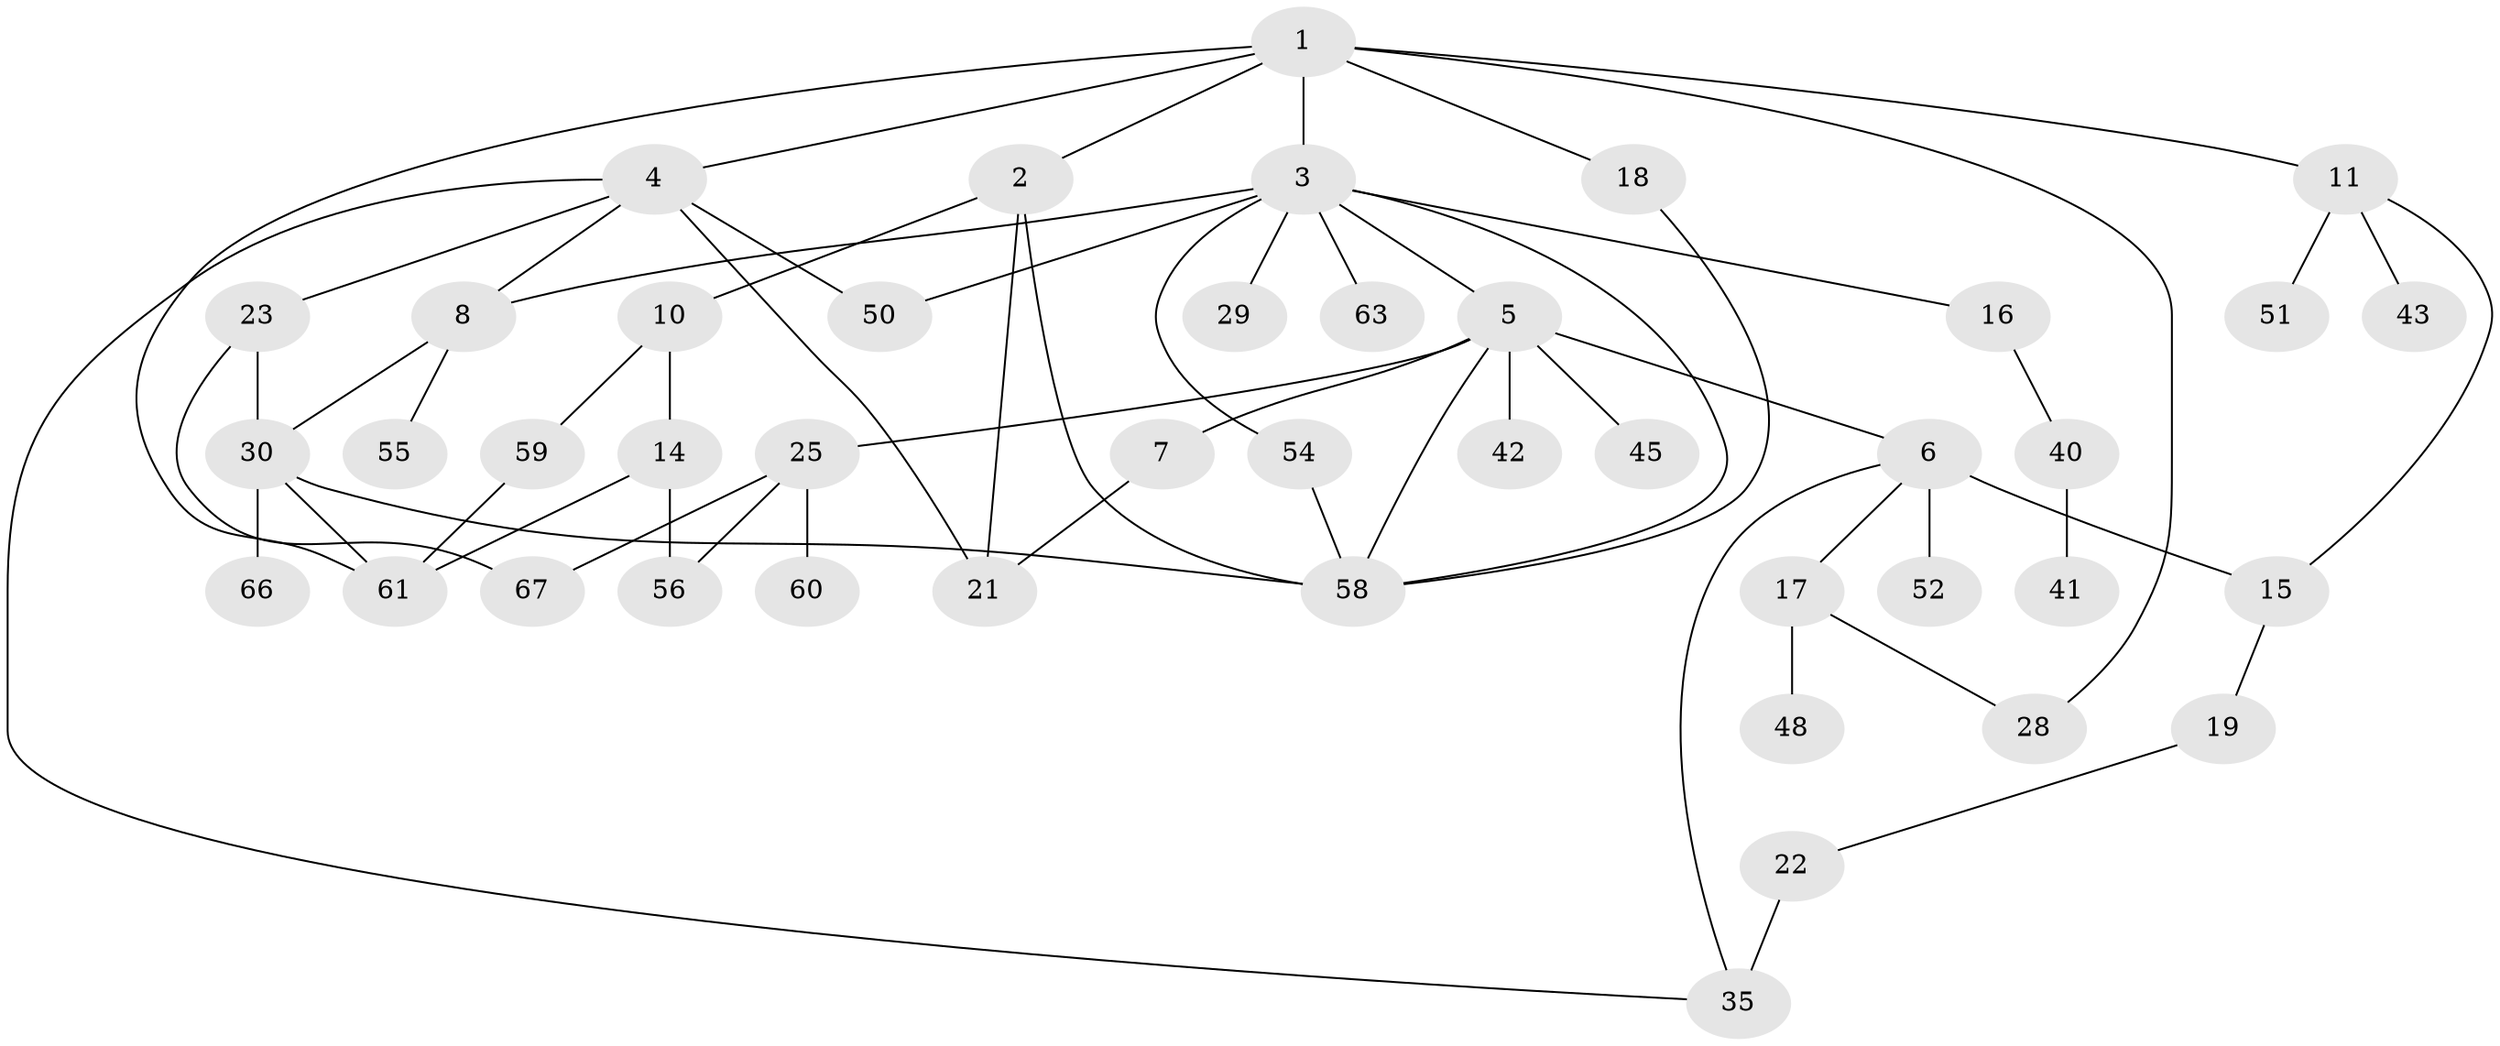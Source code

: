 // original degree distribution, {7: 0.029850746268656716, 4: 0.14925373134328357, 6: 0.029850746268656716, 2: 0.34328358208955223, 3: 0.22388059701492538, 1: 0.22388059701492538}
// Generated by graph-tools (version 1.1) at 2025/41/03/06/25 10:41:28]
// undirected, 43 vertices, 61 edges
graph export_dot {
graph [start="1"]
  node [color=gray90,style=filled];
  1 [super="+49"];
  2;
  3 [super="+9"];
  4 [super="+53"];
  5 [super="+12"];
  6 [super="+13"];
  7;
  8 [super="+37"];
  10 [super="+38"];
  11 [super="+33"];
  14 [super="+44"];
  15 [super="+24"];
  16 [super="+31"];
  17 [super="+20"];
  18 [super="+27"];
  19;
  21 [super="+34"];
  22 [super="+36"];
  23 [super="+26"];
  25 [super="+32"];
  28;
  29;
  30 [super="+39"];
  35 [super="+47"];
  40;
  41;
  42;
  43 [super="+46"];
  45;
  48;
  50;
  51;
  52;
  54 [super="+62"];
  55;
  56 [super="+57"];
  58 [super="+64"];
  59;
  60;
  61 [super="+65"];
  63;
  66;
  67;
  1 -- 2;
  1 -- 3;
  1 -- 4;
  1 -- 11;
  1 -- 18;
  1 -- 28;
  1 -- 61;
  2 -- 10;
  2 -- 21;
  2 -- 58;
  3 -- 5;
  3 -- 50;
  3 -- 54;
  3 -- 63;
  3 -- 16;
  3 -- 29;
  3 -- 58;
  3 -- 8;
  4 -- 8;
  4 -- 23;
  4 -- 50;
  4 -- 21;
  4 -- 35;
  5 -- 6;
  5 -- 7;
  5 -- 42;
  5 -- 58;
  5 -- 25;
  5 -- 45;
  6 -- 15;
  6 -- 52;
  6 -- 17;
  6 -- 35;
  7 -- 21;
  8 -- 30;
  8 -- 55;
  10 -- 14;
  10 -- 59;
  11 -- 43;
  11 -- 51;
  11 -- 15;
  14 -- 56;
  14 -- 61;
  15 -- 19;
  16 -- 40;
  17 -- 28;
  17 -- 48;
  18 -- 58;
  19 -- 22;
  22 -- 35 [weight=2];
  23 -- 30;
  23 -- 67;
  25 -- 56;
  25 -- 67;
  25 -- 60;
  30 -- 66;
  30 -- 58;
  30 -- 61;
  40 -- 41;
  54 -- 58;
  59 -- 61;
}
